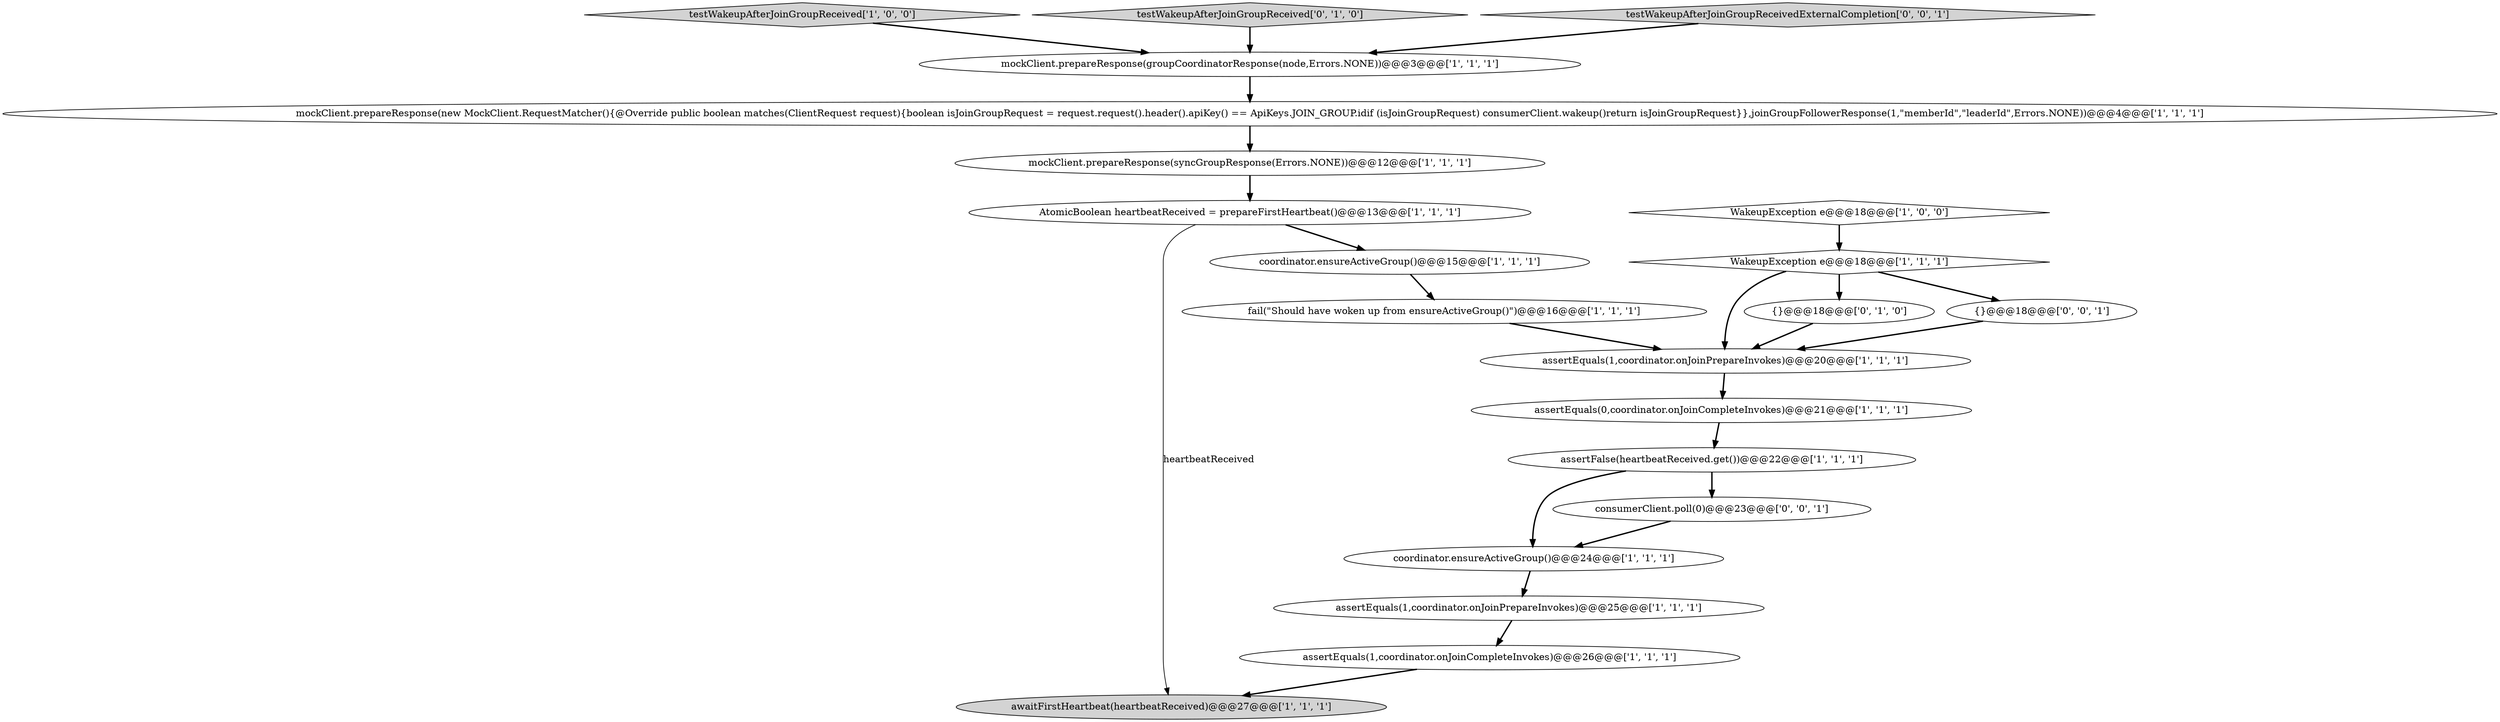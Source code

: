 digraph {
6 [style = filled, label = "fail(\"Should have woken up from ensureActiveGroup()\")@@@16@@@['1', '1', '1']", fillcolor = white, shape = ellipse image = "AAA0AAABBB1BBB"];
2 [style = filled, label = "mockClient.prepareResponse(groupCoordinatorResponse(node,Errors.NONE))@@@3@@@['1', '1', '1']", fillcolor = white, shape = ellipse image = "AAA0AAABBB1BBB"];
4 [style = filled, label = "awaitFirstHeartbeat(heartbeatReceived)@@@27@@@['1', '1', '1']", fillcolor = lightgray, shape = ellipse image = "AAA0AAABBB1BBB"];
3 [style = filled, label = "assertFalse(heartbeatReceived.get())@@@22@@@['1', '1', '1']", fillcolor = white, shape = ellipse image = "AAA0AAABBB1BBB"];
5 [style = filled, label = "mockClient.prepareResponse(new MockClient.RequestMatcher(){@Override public boolean matches(ClientRequest request){boolean isJoinGroupRequest = request.request().header().apiKey() == ApiKeys.JOIN_GROUP.idif (isJoinGroupRequest) consumerClient.wakeup()return isJoinGroupRequest}},joinGroupFollowerResponse(1,\"memberId\",\"leaderId\",Errors.NONE))@@@4@@@['1', '1', '1']", fillcolor = white, shape = ellipse image = "AAA0AAABBB1BBB"];
0 [style = filled, label = "coordinator.ensureActiveGroup()@@@24@@@['1', '1', '1']", fillcolor = white, shape = ellipse image = "AAA0AAABBB1BBB"];
10 [style = filled, label = "assertEquals(1,coordinator.onJoinPrepareInvokes)@@@25@@@['1', '1', '1']", fillcolor = white, shape = ellipse image = "AAA0AAABBB1BBB"];
13 [style = filled, label = "assertEquals(1,coordinator.onJoinPrepareInvokes)@@@20@@@['1', '1', '1']", fillcolor = white, shape = ellipse image = "AAA0AAABBB1BBB"];
9 [style = filled, label = "assertEquals(1,coordinator.onJoinCompleteInvokes)@@@26@@@['1', '1', '1']", fillcolor = white, shape = ellipse image = "AAA0AAABBB1BBB"];
14 [style = filled, label = "mockClient.prepareResponse(syncGroupResponse(Errors.NONE))@@@12@@@['1', '1', '1']", fillcolor = white, shape = ellipse image = "AAA0AAABBB1BBB"];
12 [style = filled, label = "testWakeupAfterJoinGroupReceived['1', '0', '0']", fillcolor = lightgray, shape = diamond image = "AAA0AAABBB1BBB"];
17 [style = filled, label = "testWakeupAfterJoinGroupReceived['0', '1', '0']", fillcolor = lightgray, shape = diamond image = "AAA0AAABBB2BBB"];
19 [style = filled, label = "consumerClient.poll(0)@@@23@@@['0', '0', '1']", fillcolor = white, shape = ellipse image = "AAA0AAABBB3BBB"];
1 [style = filled, label = "WakeupException e@@@18@@@['1', '0', '0']", fillcolor = white, shape = diamond image = "AAA0AAABBB1BBB"];
15 [style = filled, label = "WakeupException e@@@18@@@['1', '1', '1']", fillcolor = white, shape = diamond image = "AAA0AAABBB1BBB"];
8 [style = filled, label = "AtomicBoolean heartbeatReceived = prepareFirstHeartbeat()@@@13@@@['1', '1', '1']", fillcolor = white, shape = ellipse image = "AAA0AAABBB1BBB"];
7 [style = filled, label = "assertEquals(0,coordinator.onJoinCompleteInvokes)@@@21@@@['1', '1', '1']", fillcolor = white, shape = ellipse image = "AAA0AAABBB1BBB"];
16 [style = filled, label = "{}@@@18@@@['0', '1', '0']", fillcolor = white, shape = ellipse image = "AAA0AAABBB2BBB"];
20 [style = filled, label = "{}@@@18@@@['0', '0', '1']", fillcolor = white, shape = ellipse image = "AAA0AAABBB3BBB"];
11 [style = filled, label = "coordinator.ensureActiveGroup()@@@15@@@['1', '1', '1']", fillcolor = white, shape = ellipse image = "AAA0AAABBB1BBB"];
18 [style = filled, label = "testWakeupAfterJoinGroupReceivedExternalCompletion['0', '0', '1']", fillcolor = lightgray, shape = diamond image = "AAA0AAABBB3BBB"];
16->13 [style = bold, label=""];
15->13 [style = bold, label=""];
20->13 [style = bold, label=""];
1->15 [style = bold, label=""];
9->4 [style = bold, label=""];
11->6 [style = bold, label=""];
8->4 [style = solid, label="heartbeatReceived"];
5->14 [style = bold, label=""];
18->2 [style = bold, label=""];
15->16 [style = bold, label=""];
7->3 [style = bold, label=""];
3->0 [style = bold, label=""];
19->0 [style = bold, label=""];
12->2 [style = bold, label=""];
0->10 [style = bold, label=""];
17->2 [style = bold, label=""];
3->19 [style = bold, label=""];
13->7 [style = bold, label=""];
15->20 [style = bold, label=""];
6->13 [style = bold, label=""];
14->8 [style = bold, label=""];
10->9 [style = bold, label=""];
8->11 [style = bold, label=""];
2->5 [style = bold, label=""];
}
